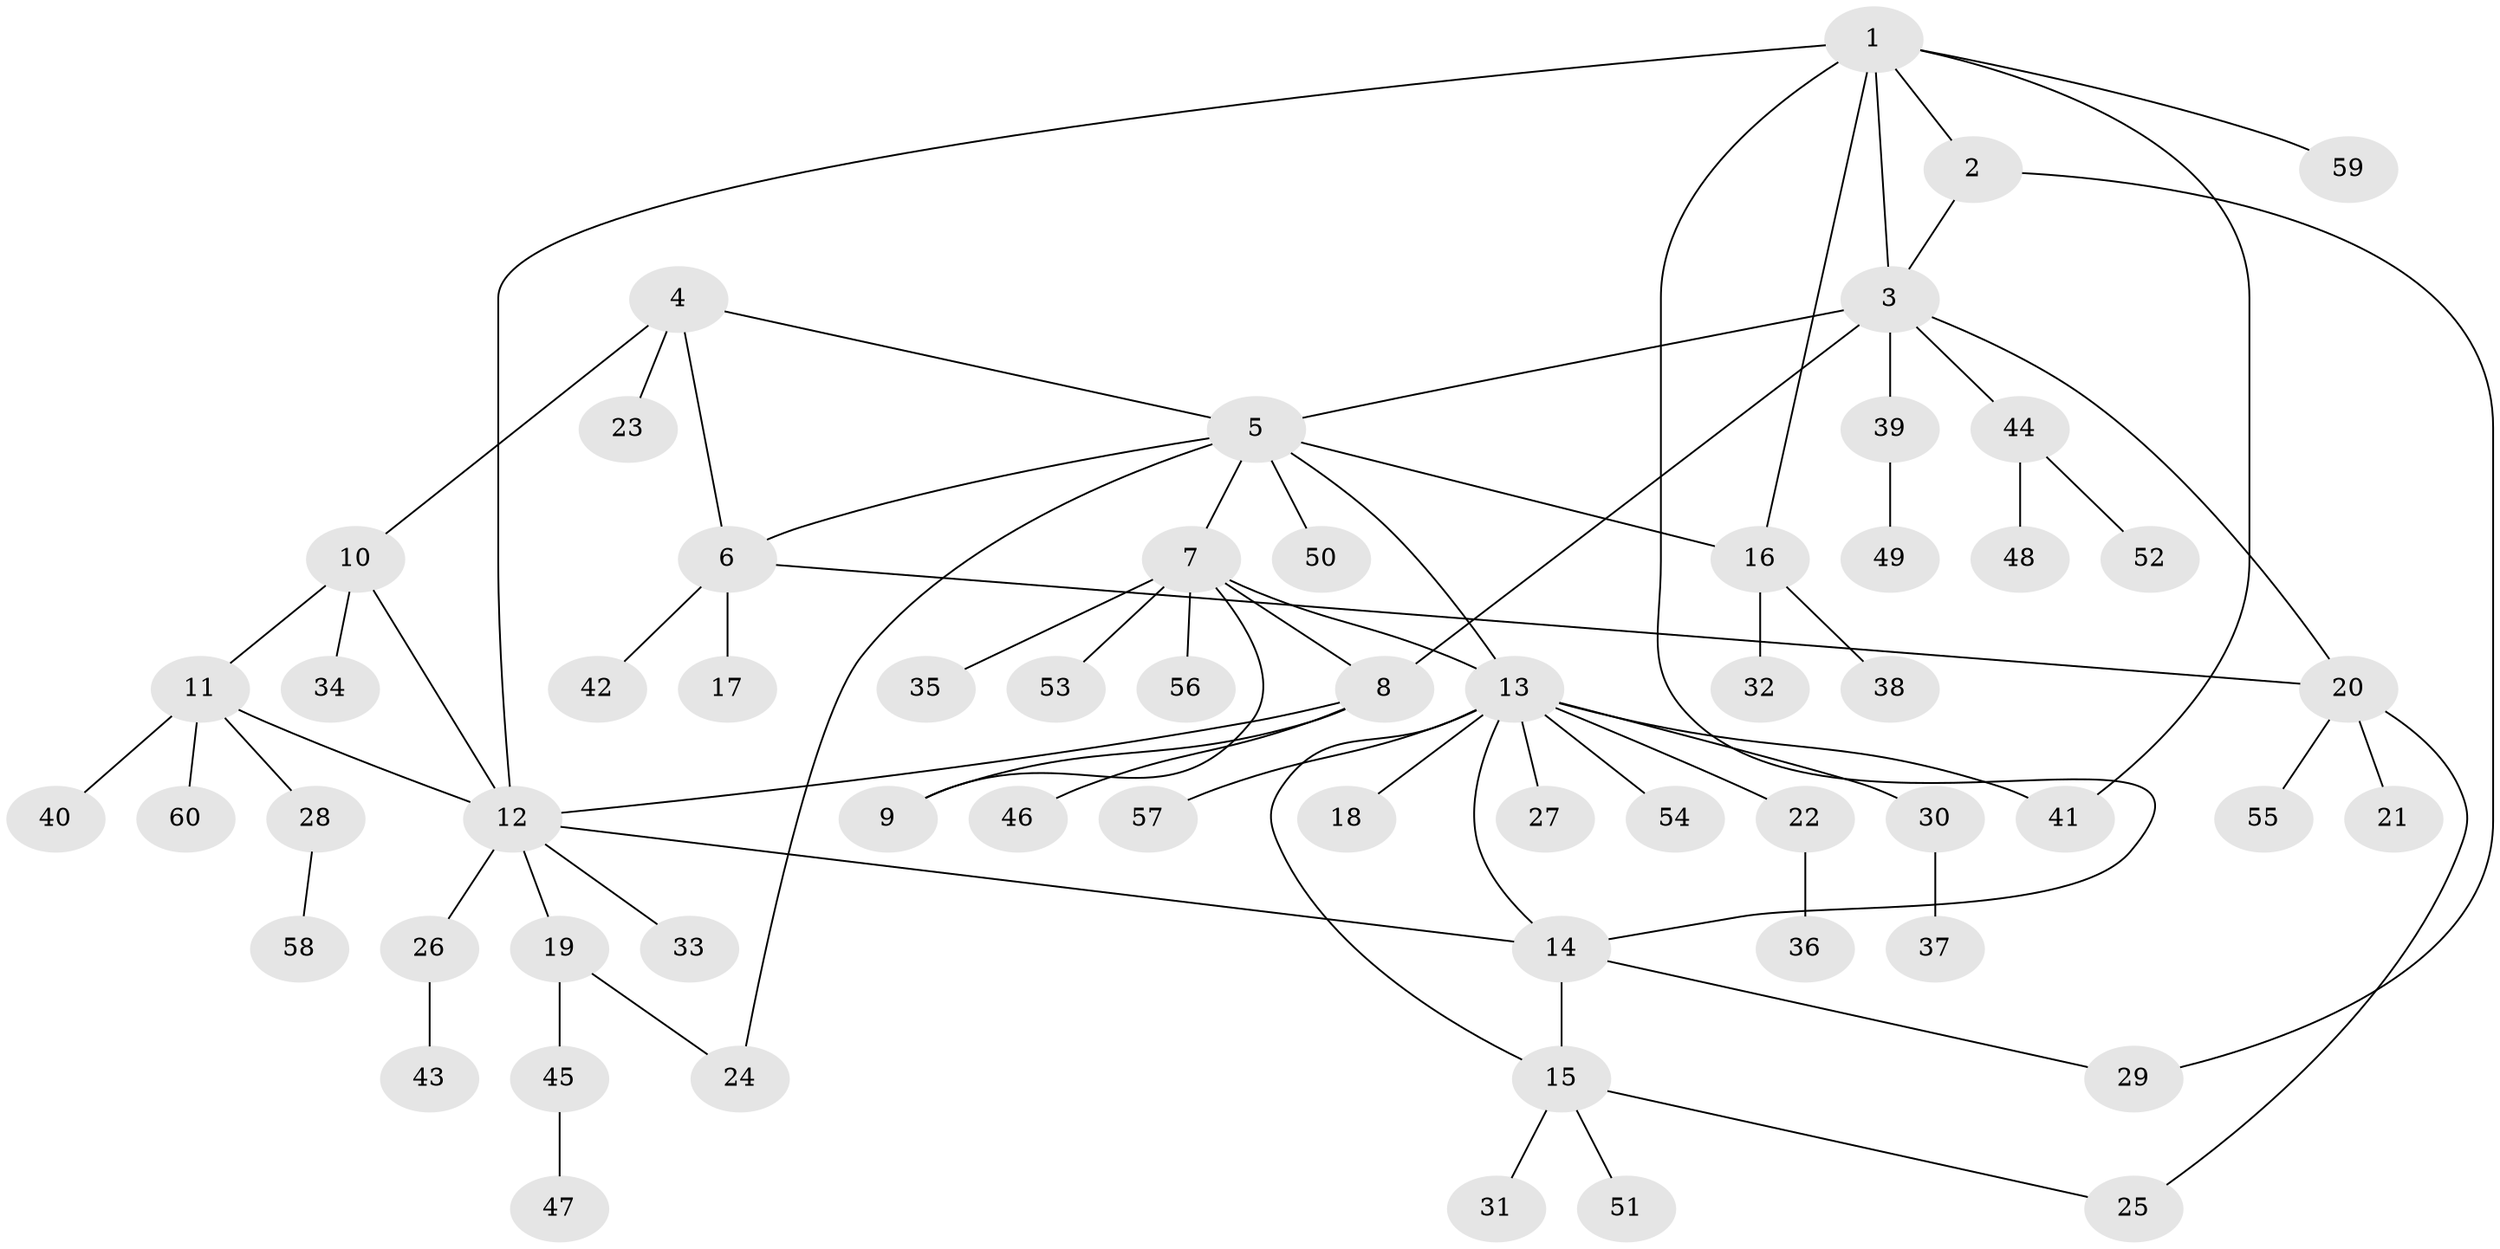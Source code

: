 // Generated by graph-tools (version 1.1) at 2025/26/03/09/25 03:26:38]
// undirected, 60 vertices, 76 edges
graph export_dot {
graph [start="1"]
  node [color=gray90,style=filled];
  1;
  2;
  3;
  4;
  5;
  6;
  7;
  8;
  9;
  10;
  11;
  12;
  13;
  14;
  15;
  16;
  17;
  18;
  19;
  20;
  21;
  22;
  23;
  24;
  25;
  26;
  27;
  28;
  29;
  30;
  31;
  32;
  33;
  34;
  35;
  36;
  37;
  38;
  39;
  40;
  41;
  42;
  43;
  44;
  45;
  46;
  47;
  48;
  49;
  50;
  51;
  52;
  53;
  54;
  55;
  56;
  57;
  58;
  59;
  60;
  1 -- 2;
  1 -- 3;
  1 -- 12;
  1 -- 14;
  1 -- 16;
  1 -- 41;
  1 -- 59;
  2 -- 3;
  2 -- 29;
  3 -- 5;
  3 -- 8;
  3 -- 20;
  3 -- 39;
  3 -- 44;
  4 -- 5;
  4 -- 6;
  4 -- 10;
  4 -- 23;
  5 -- 6;
  5 -- 7;
  5 -- 13;
  5 -- 16;
  5 -- 24;
  5 -- 50;
  6 -- 17;
  6 -- 20;
  6 -- 42;
  7 -- 8;
  7 -- 9;
  7 -- 13;
  7 -- 35;
  7 -- 53;
  7 -- 56;
  8 -- 9;
  8 -- 12;
  8 -- 46;
  10 -- 11;
  10 -- 12;
  10 -- 34;
  11 -- 12;
  11 -- 28;
  11 -- 40;
  11 -- 60;
  12 -- 14;
  12 -- 19;
  12 -- 26;
  12 -- 33;
  13 -- 14;
  13 -- 15;
  13 -- 18;
  13 -- 22;
  13 -- 27;
  13 -- 30;
  13 -- 41;
  13 -- 54;
  13 -- 57;
  14 -- 15;
  14 -- 29;
  15 -- 25;
  15 -- 31;
  15 -- 51;
  16 -- 32;
  16 -- 38;
  19 -- 24;
  19 -- 45;
  20 -- 21;
  20 -- 25;
  20 -- 55;
  22 -- 36;
  26 -- 43;
  28 -- 58;
  30 -- 37;
  39 -- 49;
  44 -- 48;
  44 -- 52;
  45 -- 47;
}
